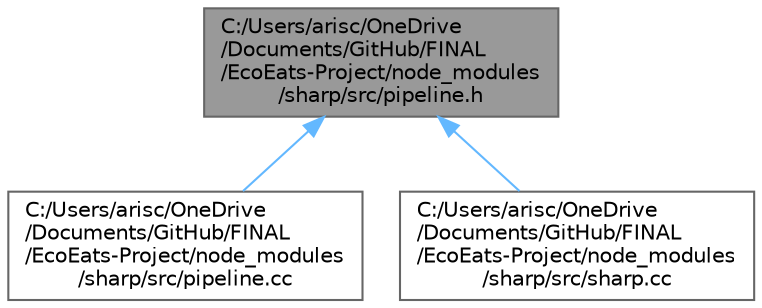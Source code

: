 digraph "C:/Users/arisc/OneDrive/Documents/GitHub/FINAL/EcoEats-Project/node_modules/sharp/src/pipeline.h"
{
 // LATEX_PDF_SIZE
  bgcolor="transparent";
  edge [fontname=Helvetica,fontsize=10,labelfontname=Helvetica,labelfontsize=10];
  node [fontname=Helvetica,fontsize=10,shape=box,height=0.2,width=0.4];
  Node1 [id="Node000001",label="C:/Users/arisc/OneDrive\l/Documents/GitHub/FINAL\l/EcoEats-Project/node_modules\l/sharp/src/pipeline.h",height=0.2,width=0.4,color="gray40", fillcolor="grey60", style="filled", fontcolor="black",tooltip=" "];
  Node1 -> Node2 [id="edge1_Node000001_Node000002",dir="back",color="steelblue1",style="solid",tooltip=" "];
  Node2 [id="Node000002",label="C:/Users/arisc/OneDrive\l/Documents/GitHub/FINAL\l/EcoEats-Project/node_modules\l/sharp/src/pipeline.cc",height=0.2,width=0.4,color="grey40", fillcolor="white", style="filled",URL="$pipeline_8cc.html",tooltip=" "];
  Node1 -> Node3 [id="edge2_Node000001_Node000003",dir="back",color="steelblue1",style="solid",tooltip=" "];
  Node3 [id="Node000003",label="C:/Users/arisc/OneDrive\l/Documents/GitHub/FINAL\l/EcoEats-Project/node_modules\l/sharp/src/sharp.cc",height=0.2,width=0.4,color="grey40", fillcolor="white", style="filled",URL="$sharp_8cc.html",tooltip=" "];
}
